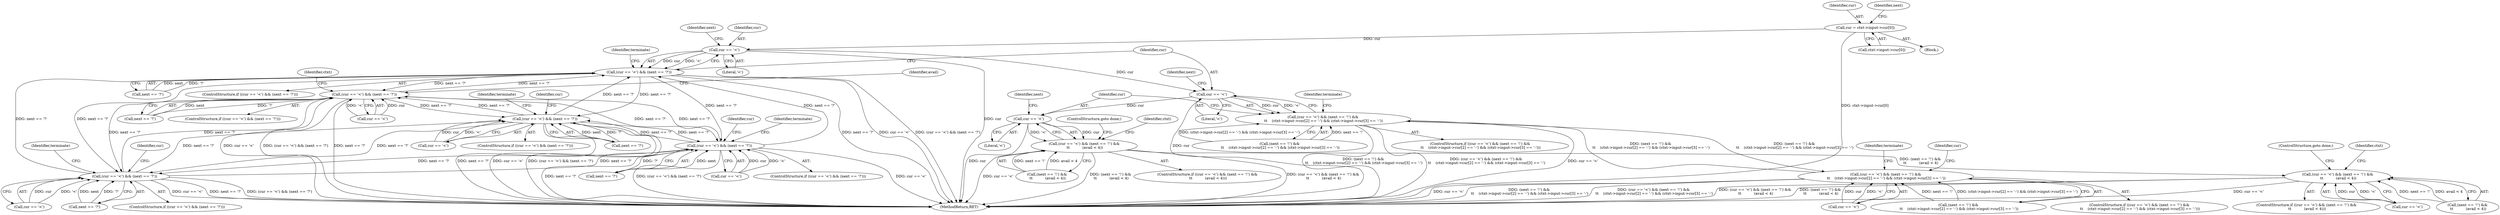 digraph "0_Chrome_d0947db40187f4708c58e64cbd6013faf9eddeed_37@array" {
"1002490" [label="(Call,cur = ctxt->input->cur[0])"];
"1002510" [label="(Call,cur == '<')"];
"1002509" [label="(Call,(cur == '<') && (next == '?'))"];
"1000609" [label="(Call,(cur == '<') && (next == '?'))"];
"1001310" [label="(Call,(cur == '<') && (next == '?'))"];
"1002118" [label="(Call,(cur == '<') && (next == '?'))"];
"1002720" [label="(Call,(cur == '<') && (next == '?'))"];
"1002544" [label="(Call,cur == '<')"];
"1002543" [label="(Call,(cur == '<') && (next == '!') &&\n \t\t    (ctxt->input->cur[2] == '-') && (ctxt->input->cur[3] == '-'))"];
"1002759" [label="(Call,(cur == '<') && (next == '!') &&\n \t\t    (ctxt->input->cur[2] == '-') && (ctxt->input->cur[3] == '-'))"];
"1002603" [label="(Call,cur == '<')"];
"1002602" [label="(Call,(cur == '<') && (next == '!') &&\n \t\t           (avail < 4))"];
"1002818" [label="(Call,(cur == '<') && (next == '!') &&\n \t\t           (avail < 4))"];
"1002543" [label="(Call,(cur == '<') && (next == '!') &&\n \t\t    (ctxt->input->cur[2] == '-') && (ctxt->input->cur[3] == '-'))"];
"1002817" [label="(ControlStructure,if ((cur == '<') && (next == '!') &&\n \t\t           (avail < 4)))"];
"1002719" [label="(ControlStructure,if ((cur == '<') && (next == '?')))"];
"1002549" [label="(Identifier,next)"];
"1002122" [label="(Call,next == '?')"];
"1002604" [label="(Identifier,cur)"];
"1002546" [label="(Literal,'<')"];
"1002601" [label="(ControlStructure,if ((cur == '<') && (next == '!') &&\n \t\t           (avail < 4)))"];
"1002619" [label="(Identifier,ctxt)"];
"1002547" [label="(Call,(next == '!') &&\n \t\t    (ctxt->input->cur[2] == '-') && (ctxt->input->cur[3] == '-'))"];
"1002614" [label="(ControlStructure,goto done;)"];
"1002819" [label="(Call,cur == '<')"];
"1002544" [label="(Call,cur == '<')"];
"1002510" [label="(Call,cur == '<')"];
"1002119" [label="(Call,cur == '<')"];
"1002159" [label="(Identifier,cur)"];
"1002834" [label="(Identifier,ctxt)"];
"1003423" [label="(MethodReturn,RET)"];
"1002490" [label="(Call,cur = ctxt->input->cur[0])"];
"1002513" [label="(Call,next == '?')"];
"1000610" [label="(Call,cur == '<')"];
"1002574" [label="(Identifier,terminate)"];
"1002608" [label="(Identifier,next)"];
"1002761" [label="(Identifier,cur)"];
"1002720" [label="(Call,(cur == '<') && (next == '?'))"];
"1002822" [label="(Call,(next == '!') &&\n \t\t           (avail < 4))"];
"1002491" [label="(Identifier,cur)"];
"1002820" [label="(Identifier,cur)"];
"1000814" [label="(Identifier,ctxt)"];
"1002818" [label="(Call,(cur == '<') && (next == '!') &&\n \t\t           (avail < 4))"];
"1002603" [label="(Call,cur == '<')"];
"1002731" [label="(Identifier,terminate)"];
"1002542" [label="(ControlStructure,if ((cur == '<') && (next == '!') &&\n \t\t    (ctxt->input->cur[2] == '-') && (ctxt->input->cur[3] == '-')))"];
"1002511" [label="(Identifier,cur)"];
"1001310" [label="(Call,(cur == '<') && (next == '?'))"];
"1002545" [label="(Identifier,cur)"];
"1002760" [label="(Call,cur == '<')"];
"1002790" [label="(Identifier,terminate)"];
"1002129" [label="(Identifier,terminate)"];
"1000619" [label="(Identifier,avail)"];
"1000609" [label="(Call,(cur == '<') && (next == '?'))"];
"1002606" [label="(Call,(next == '!') &&\n \t\t           (avail < 4))"];
"1002724" [label="(Call,next == '?')"];
"1002763" [label="(Call,(next == '!') &&\n \t\t    (ctxt->input->cur[2] == '-') && (ctxt->input->cur[3] == '-'))"];
"1000485" [label="(Block,)"];
"1002520" [label="(Identifier,terminate)"];
"1002492" [label="(Call,ctxt->input->cur[0])"];
"1002508" [label="(ControlStructure,if ((cur == '<') && (next == '?')))"];
"1001314" [label="(Call,next == '?')"];
"1002117" [label="(ControlStructure,if ((cur == '<') && (next == '?')))"];
"1002512" [label="(Literal,'<')"];
"1002118" [label="(Call,(cur == '<') && (next == '?'))"];
"1002830" [label="(ControlStructure,goto done;)"];
"1001311" [label="(Call,cur == '<')"];
"1001336" [label="(Identifier,cur)"];
"1002758" [label="(ControlStructure,if ((cur == '<') && (next == '!') &&\n \t\t    (ctxt->input->cur[2] == '-') && (ctxt->input->cur[3] == '-')))"];
"1002500" [label="(Identifier,next)"];
"1001309" [label="(ControlStructure,if ((cur == '<') && (next == '?')))"];
"1002721" [label="(Call,cur == '<')"];
"1002514" [label="(Identifier,next)"];
"1000613" [label="(Call,next == '?')"];
"1002602" [label="(Call,(cur == '<') && (next == '!') &&\n \t\t           (avail < 4))"];
"1002759" [label="(Call,(cur == '<') && (next == '!') &&\n \t\t    (ctxt->input->cur[2] == '-') && (ctxt->input->cur[3] == '-'))"];
"1000608" [label="(ControlStructure,if ((cur == '<') && (next == '?')))"];
"1002605" [label="(Literal,'<')"];
"1002509" [label="(Call,(cur == '<') && (next == '?'))"];
"1001321" [label="(Identifier,terminate)"];
"1002490" -> "1000485"  [label="AST: "];
"1002490" -> "1002492"  [label="CFG: "];
"1002491" -> "1002490"  [label="AST: "];
"1002492" -> "1002490"  [label="AST: "];
"1002500" -> "1002490"  [label="CFG: "];
"1002490" -> "1003423"  [label="DDG: ctxt->input->cur[0]"];
"1002490" -> "1002510"  [label="DDG: cur"];
"1002510" -> "1002509"  [label="AST: "];
"1002510" -> "1002512"  [label="CFG: "];
"1002511" -> "1002510"  [label="AST: "];
"1002512" -> "1002510"  [label="AST: "];
"1002514" -> "1002510"  [label="CFG: "];
"1002509" -> "1002510"  [label="CFG: "];
"1002510" -> "1003423"  [label="DDG: cur"];
"1002510" -> "1002509"  [label="DDG: cur"];
"1002510" -> "1002509"  [label="DDG: '<'"];
"1002510" -> "1002544"  [label="DDG: cur"];
"1002509" -> "1002508"  [label="AST: "];
"1002509" -> "1002513"  [label="CFG: "];
"1002513" -> "1002509"  [label="AST: "];
"1002520" -> "1002509"  [label="CFG: "];
"1002545" -> "1002509"  [label="CFG: "];
"1002509" -> "1003423"  [label="DDG: cur == '<'"];
"1002509" -> "1003423"  [label="DDG: (cur == '<') && (next == '?')"];
"1002509" -> "1003423"  [label="DDG: next == '?'"];
"1002509" -> "1000609"  [label="DDG: next == '?'"];
"1002509" -> "1001310"  [label="DDG: next == '?'"];
"1002509" -> "1002118"  [label="DDG: next == '?'"];
"1002513" -> "1002509"  [label="DDG: next"];
"1002513" -> "1002509"  [label="DDG: '?'"];
"1002118" -> "1002509"  [label="DDG: next == '?'"];
"1000609" -> "1002509"  [label="DDG: next == '?'"];
"1002720" -> "1002509"  [label="DDG: next == '?'"];
"1001310" -> "1002509"  [label="DDG: next == '?'"];
"1002509" -> "1002720"  [label="DDG: next == '?'"];
"1000609" -> "1000608"  [label="AST: "];
"1000609" -> "1000610"  [label="CFG: "];
"1000609" -> "1000613"  [label="CFG: "];
"1000610" -> "1000609"  [label="AST: "];
"1000613" -> "1000609"  [label="AST: "];
"1000619" -> "1000609"  [label="CFG: "];
"1000814" -> "1000609"  [label="CFG: "];
"1000609" -> "1003423"  [label="DDG: next == '?'"];
"1000609" -> "1003423"  [label="DDG: cur == '<'"];
"1000609" -> "1003423"  [label="DDG: (cur == '<') && (next == '?')"];
"1000610" -> "1000609"  [label="DDG: cur"];
"1000610" -> "1000609"  [label="DDG: '<'"];
"1000613" -> "1000609"  [label="DDG: next"];
"1000613" -> "1000609"  [label="DDG: '?'"];
"1002118" -> "1000609"  [label="DDG: next == '?'"];
"1002720" -> "1000609"  [label="DDG: next == '?'"];
"1001310" -> "1000609"  [label="DDG: next == '?'"];
"1000609" -> "1001310"  [label="DDG: next == '?'"];
"1000609" -> "1002118"  [label="DDG: next == '?'"];
"1000609" -> "1002720"  [label="DDG: next == '?'"];
"1001310" -> "1001309"  [label="AST: "];
"1001310" -> "1001311"  [label="CFG: "];
"1001310" -> "1001314"  [label="CFG: "];
"1001311" -> "1001310"  [label="AST: "];
"1001314" -> "1001310"  [label="AST: "];
"1001321" -> "1001310"  [label="CFG: "];
"1001336" -> "1001310"  [label="CFG: "];
"1001310" -> "1003423"  [label="DDG: cur == '<'"];
"1001310" -> "1003423"  [label="DDG: (cur == '<') && (next == '?')"];
"1001310" -> "1003423"  [label="DDG: next == '?'"];
"1001311" -> "1001310"  [label="DDG: cur"];
"1001311" -> "1001310"  [label="DDG: '<'"];
"1001314" -> "1001310"  [label="DDG: next"];
"1001314" -> "1001310"  [label="DDG: '?'"];
"1002118" -> "1001310"  [label="DDG: next == '?'"];
"1002720" -> "1001310"  [label="DDG: next == '?'"];
"1001310" -> "1002118"  [label="DDG: next == '?'"];
"1001310" -> "1002720"  [label="DDG: next == '?'"];
"1002118" -> "1002117"  [label="AST: "];
"1002118" -> "1002119"  [label="CFG: "];
"1002118" -> "1002122"  [label="CFG: "];
"1002119" -> "1002118"  [label="AST: "];
"1002122" -> "1002118"  [label="AST: "];
"1002129" -> "1002118"  [label="CFG: "];
"1002159" -> "1002118"  [label="CFG: "];
"1002118" -> "1003423"  [label="DDG: next == '?'"];
"1002118" -> "1003423"  [label="DDG: (cur == '<') && (next == '?')"];
"1002118" -> "1003423"  [label="DDG: cur == '<'"];
"1002119" -> "1002118"  [label="DDG: cur"];
"1002119" -> "1002118"  [label="DDG: '<'"];
"1002122" -> "1002118"  [label="DDG: next"];
"1002122" -> "1002118"  [label="DDG: '?'"];
"1002720" -> "1002118"  [label="DDG: next == '?'"];
"1002118" -> "1002720"  [label="DDG: next == '?'"];
"1002720" -> "1002719"  [label="AST: "];
"1002720" -> "1002721"  [label="CFG: "];
"1002720" -> "1002724"  [label="CFG: "];
"1002721" -> "1002720"  [label="AST: "];
"1002724" -> "1002720"  [label="AST: "];
"1002731" -> "1002720"  [label="CFG: "];
"1002761" -> "1002720"  [label="CFG: "];
"1002720" -> "1003423"  [label="DDG: next == '?'"];
"1002720" -> "1003423"  [label="DDG: (cur == '<') && (next == '?')"];
"1002720" -> "1003423"  [label="DDG: cur == '<'"];
"1002721" -> "1002720"  [label="DDG: cur"];
"1002721" -> "1002720"  [label="DDG: '<'"];
"1002724" -> "1002720"  [label="DDG: next"];
"1002724" -> "1002720"  [label="DDG: '?'"];
"1002544" -> "1002543"  [label="AST: "];
"1002544" -> "1002546"  [label="CFG: "];
"1002545" -> "1002544"  [label="AST: "];
"1002546" -> "1002544"  [label="AST: "];
"1002549" -> "1002544"  [label="CFG: "];
"1002543" -> "1002544"  [label="CFG: "];
"1002544" -> "1003423"  [label="DDG: cur"];
"1002544" -> "1002543"  [label="DDG: cur"];
"1002544" -> "1002543"  [label="DDG: '<'"];
"1002544" -> "1002603"  [label="DDG: cur"];
"1002543" -> "1002542"  [label="AST: "];
"1002543" -> "1002547"  [label="CFG: "];
"1002547" -> "1002543"  [label="AST: "];
"1002574" -> "1002543"  [label="CFG: "];
"1002604" -> "1002543"  [label="CFG: "];
"1002543" -> "1003423"  [label="DDG: (cur == '<') && (next == '!') &&\n \t\t    (ctxt->input->cur[2] == '-') && (ctxt->input->cur[3] == '-')"];
"1002543" -> "1003423"  [label="DDG: cur == '<'"];
"1002543" -> "1003423"  [label="DDG: (next == '!') &&\n \t\t    (ctxt->input->cur[2] == '-') && (ctxt->input->cur[3] == '-')"];
"1002759" -> "1002543"  [label="DDG: (next == '!') &&\n \t\t    (ctxt->input->cur[2] == '-') && (ctxt->input->cur[3] == '-')"];
"1002547" -> "1002543"  [label="DDG: next == '!'"];
"1002547" -> "1002543"  [label="DDG: (ctxt->input->cur[2] == '-') && (ctxt->input->cur[3] == '-')"];
"1002543" -> "1002759"  [label="DDG: (next == '!') &&\n \t\t    (ctxt->input->cur[2] == '-') && (ctxt->input->cur[3] == '-')"];
"1002759" -> "1002758"  [label="AST: "];
"1002759" -> "1002760"  [label="CFG: "];
"1002759" -> "1002763"  [label="CFG: "];
"1002760" -> "1002759"  [label="AST: "];
"1002763" -> "1002759"  [label="AST: "];
"1002790" -> "1002759"  [label="CFG: "];
"1002820" -> "1002759"  [label="CFG: "];
"1002759" -> "1003423"  [label="DDG: cur == '<'"];
"1002759" -> "1003423"  [label="DDG: (next == '!') &&\n \t\t    (ctxt->input->cur[2] == '-') && (ctxt->input->cur[3] == '-')"];
"1002759" -> "1003423"  [label="DDG: (cur == '<') && (next == '!') &&\n \t\t    (ctxt->input->cur[2] == '-') && (ctxt->input->cur[3] == '-')"];
"1002760" -> "1002759"  [label="DDG: cur"];
"1002760" -> "1002759"  [label="DDG: '<'"];
"1002763" -> "1002759"  [label="DDG: next == '!'"];
"1002763" -> "1002759"  [label="DDG: (ctxt->input->cur[2] == '-') && (ctxt->input->cur[3] == '-')"];
"1002603" -> "1002602"  [label="AST: "];
"1002603" -> "1002605"  [label="CFG: "];
"1002604" -> "1002603"  [label="AST: "];
"1002605" -> "1002603"  [label="AST: "];
"1002608" -> "1002603"  [label="CFG: "];
"1002602" -> "1002603"  [label="CFG: "];
"1002603" -> "1003423"  [label="DDG: cur"];
"1002603" -> "1002602"  [label="DDG: cur"];
"1002603" -> "1002602"  [label="DDG: '<'"];
"1002602" -> "1002601"  [label="AST: "];
"1002602" -> "1002606"  [label="CFG: "];
"1002606" -> "1002602"  [label="AST: "];
"1002614" -> "1002602"  [label="CFG: "];
"1002619" -> "1002602"  [label="CFG: "];
"1002602" -> "1003423"  [label="DDG: (cur == '<') && (next == '!') &&\n \t\t           (avail < 4)"];
"1002602" -> "1003423"  [label="DDG: cur == '<'"];
"1002602" -> "1003423"  [label="DDG: (next == '!') &&\n \t\t           (avail < 4)"];
"1002606" -> "1002602"  [label="DDG: next == '!'"];
"1002606" -> "1002602"  [label="DDG: avail < 4"];
"1002602" -> "1002818"  [label="DDG: (next == '!') &&\n \t\t           (avail < 4)"];
"1002818" -> "1002817"  [label="AST: "];
"1002818" -> "1002819"  [label="CFG: "];
"1002818" -> "1002822"  [label="CFG: "];
"1002819" -> "1002818"  [label="AST: "];
"1002822" -> "1002818"  [label="AST: "];
"1002830" -> "1002818"  [label="CFG: "];
"1002834" -> "1002818"  [label="CFG: "];
"1002818" -> "1003423"  [label="DDG: (cur == '<') && (next == '!') &&\n \t\t           (avail < 4)"];
"1002818" -> "1003423"  [label="DDG: (next == '!') &&\n \t\t           (avail < 4)"];
"1002818" -> "1003423"  [label="DDG: cur == '<'"];
"1002819" -> "1002818"  [label="DDG: cur"];
"1002819" -> "1002818"  [label="DDG: '<'"];
"1002822" -> "1002818"  [label="DDG: next == '!'"];
"1002822" -> "1002818"  [label="DDG: avail < 4"];
}
